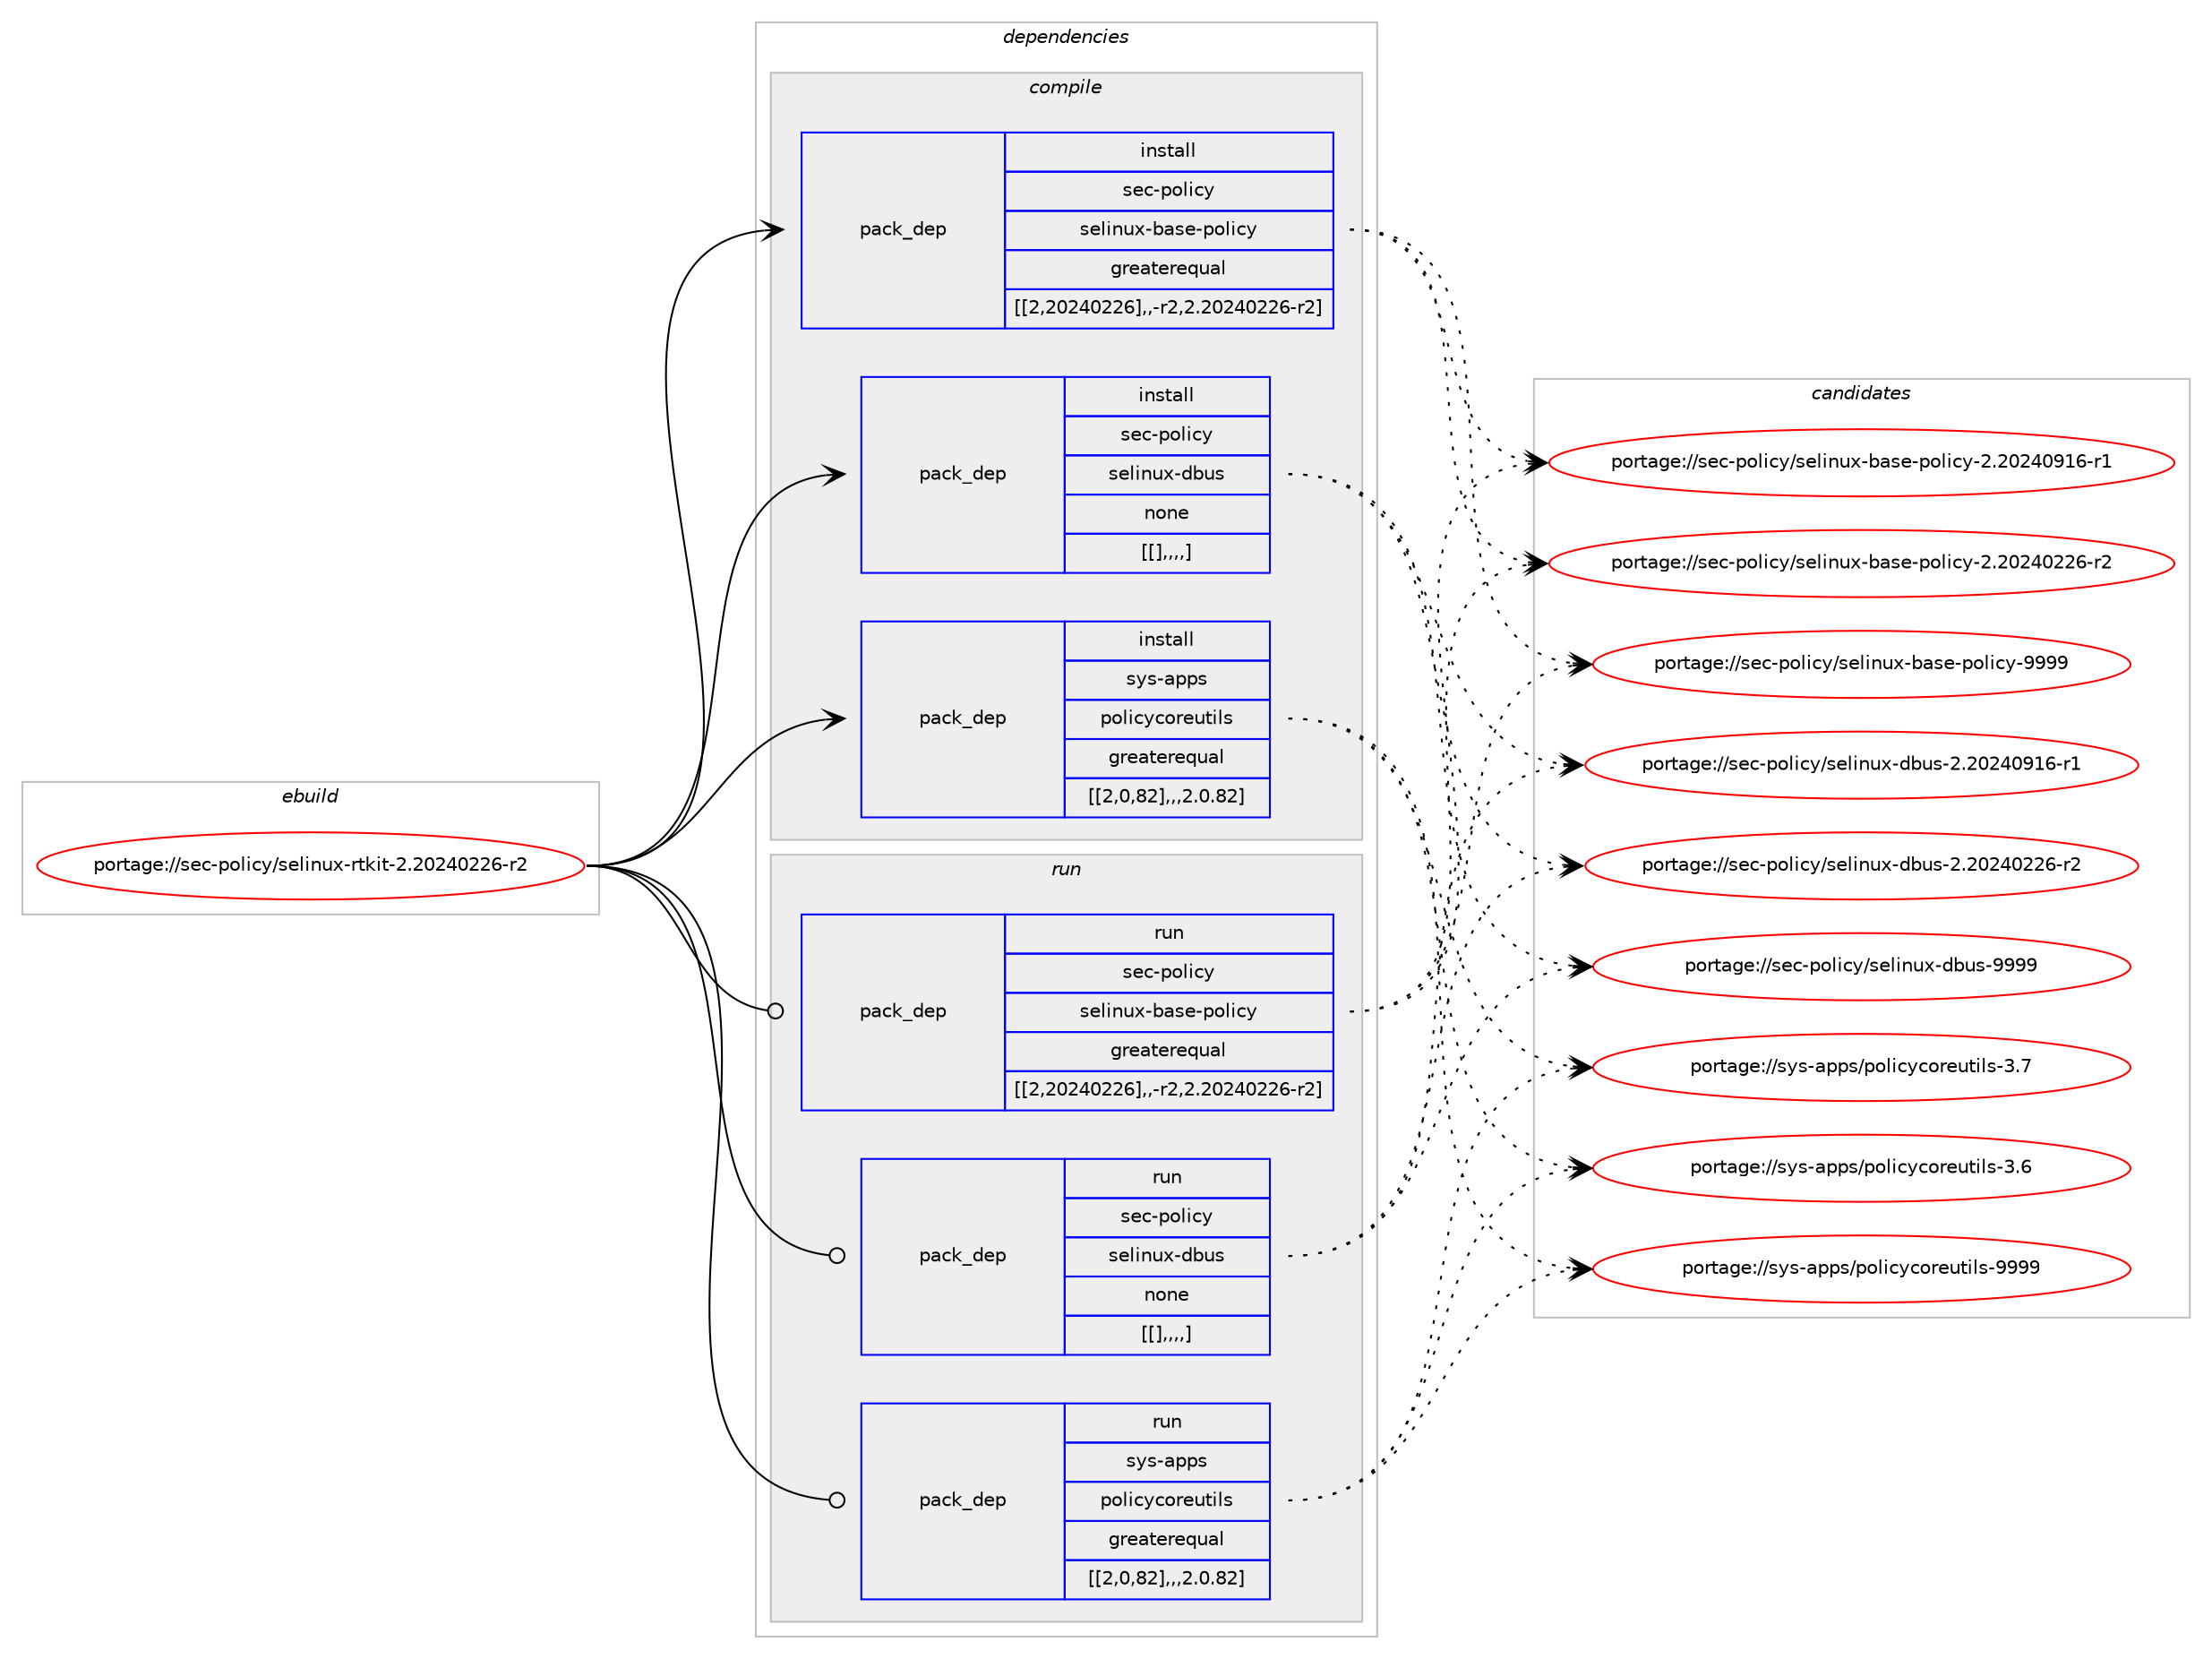 digraph prolog {

# *************
# Graph options
# *************

newrank=true;
concentrate=true;
compound=true;
graph [rankdir=LR,fontname=Helvetica,fontsize=10,ranksep=1.5];#, ranksep=2.5, nodesep=0.2];
edge  [arrowhead=vee];
node  [fontname=Helvetica,fontsize=10];

# **********
# The ebuild
# **********

subgraph cluster_leftcol {
color=gray;
label=<<i>ebuild</i>>;
id [label="portage://sec-policy/selinux-rtkit-2.20240226-r2", color=red, width=4, href="../sec-policy/selinux-rtkit-2.20240226-r2.svg"];
}

# ****************
# The dependencies
# ****************

subgraph cluster_midcol {
color=gray;
label=<<i>dependencies</i>>;
subgraph cluster_compile {
fillcolor="#eeeeee";
style=filled;
label=<<i>compile</i>>;
subgraph pack320422 {
dependency440412 [label=<<TABLE BORDER="0" CELLBORDER="1" CELLSPACING="0" CELLPADDING="4" WIDTH="220"><TR><TD ROWSPAN="6" CELLPADDING="30">pack_dep</TD></TR><TR><TD WIDTH="110">install</TD></TR><TR><TD>sec-policy</TD></TR><TR><TD>selinux-base-policy</TD></TR><TR><TD>greaterequal</TD></TR><TR><TD>[[2,20240226],,-r2,2.20240226-r2]</TD></TR></TABLE>>, shape=none, color=blue];
}
id:e -> dependency440412:w [weight=20,style="solid",arrowhead="vee"];
subgraph pack320424 {
dependency440415 [label=<<TABLE BORDER="0" CELLBORDER="1" CELLSPACING="0" CELLPADDING="4" WIDTH="220"><TR><TD ROWSPAN="6" CELLPADDING="30">pack_dep</TD></TR><TR><TD WIDTH="110">install</TD></TR><TR><TD>sec-policy</TD></TR><TR><TD>selinux-dbus</TD></TR><TR><TD>none</TD></TR><TR><TD>[[],,,,]</TD></TR></TABLE>>, shape=none, color=blue];
}
id:e -> dependency440415:w [weight=20,style="solid",arrowhead="vee"];
subgraph pack320427 {
dependency440417 [label=<<TABLE BORDER="0" CELLBORDER="1" CELLSPACING="0" CELLPADDING="4" WIDTH="220"><TR><TD ROWSPAN="6" CELLPADDING="30">pack_dep</TD></TR><TR><TD WIDTH="110">install</TD></TR><TR><TD>sys-apps</TD></TR><TR><TD>policycoreutils</TD></TR><TR><TD>greaterequal</TD></TR><TR><TD>[[2,0,82],,,2.0.82]</TD></TR></TABLE>>, shape=none, color=blue];
}
id:e -> dependency440417:w [weight=20,style="solid",arrowhead="vee"];
}
subgraph cluster_compileandrun {
fillcolor="#eeeeee";
style=filled;
label=<<i>compile and run</i>>;
}
subgraph cluster_run {
fillcolor="#eeeeee";
style=filled;
label=<<i>run</i>>;
subgraph pack320429 {
dependency440419 [label=<<TABLE BORDER="0" CELLBORDER="1" CELLSPACING="0" CELLPADDING="4" WIDTH="220"><TR><TD ROWSPAN="6" CELLPADDING="30">pack_dep</TD></TR><TR><TD WIDTH="110">run</TD></TR><TR><TD>sec-policy</TD></TR><TR><TD>selinux-base-policy</TD></TR><TR><TD>greaterequal</TD></TR><TR><TD>[[2,20240226],,-r2,2.20240226-r2]</TD></TR></TABLE>>, shape=none, color=blue];
}
id:e -> dependency440419:w [weight=20,style="solid",arrowhead="odot"];
subgraph pack320431 {
dependency440421 [label=<<TABLE BORDER="0" CELLBORDER="1" CELLSPACING="0" CELLPADDING="4" WIDTH="220"><TR><TD ROWSPAN="6" CELLPADDING="30">pack_dep</TD></TR><TR><TD WIDTH="110">run</TD></TR><TR><TD>sec-policy</TD></TR><TR><TD>selinux-dbus</TD></TR><TR><TD>none</TD></TR><TR><TD>[[],,,,]</TD></TR></TABLE>>, shape=none, color=blue];
}
id:e -> dependency440421:w [weight=20,style="solid",arrowhead="odot"];
subgraph pack320432 {
dependency440422 [label=<<TABLE BORDER="0" CELLBORDER="1" CELLSPACING="0" CELLPADDING="4" WIDTH="220"><TR><TD ROWSPAN="6" CELLPADDING="30">pack_dep</TD></TR><TR><TD WIDTH="110">run</TD></TR><TR><TD>sys-apps</TD></TR><TR><TD>policycoreutils</TD></TR><TR><TD>greaterequal</TD></TR><TR><TD>[[2,0,82],,,2.0.82]</TD></TR></TABLE>>, shape=none, color=blue];
}
id:e -> dependency440422:w [weight=20,style="solid",arrowhead="odot"];
}
}

# **************
# The candidates
# **************

subgraph cluster_choices {
rank=same;
color=gray;
label=<<i>candidates</i>>;

subgraph choice320419 {
color=black;
nodesep=1;
choice1151019945112111108105991214711510110810511011712045989711510145112111108105991214557575757 [label="portage://sec-policy/selinux-base-policy-9999", color=red, width=4,href="../sec-policy/selinux-base-policy-9999.svg"];
choice11510199451121111081059912147115101108105110117120459897115101451121111081059912145504650485052485749544511449 [label="portage://sec-policy/selinux-base-policy-2.20240916-r1", color=red, width=4,href="../sec-policy/selinux-base-policy-2.20240916-r1.svg"];
choice11510199451121111081059912147115101108105110117120459897115101451121111081059912145504650485052485050544511450 [label="portage://sec-policy/selinux-base-policy-2.20240226-r2", color=red, width=4,href="../sec-policy/selinux-base-policy-2.20240226-r2.svg"];
dependency440412:e -> choice1151019945112111108105991214711510110810511011712045989711510145112111108105991214557575757:w [style=dotted,weight="100"];
dependency440412:e -> choice11510199451121111081059912147115101108105110117120459897115101451121111081059912145504650485052485749544511449:w [style=dotted,weight="100"];
dependency440412:e -> choice11510199451121111081059912147115101108105110117120459897115101451121111081059912145504650485052485050544511450:w [style=dotted,weight="100"];
}
subgraph choice320422 {
color=black;
nodesep=1;
choice1151019945112111108105991214711510110810511011712045100981171154557575757 [label="portage://sec-policy/selinux-dbus-9999", color=red, width=4,href="../sec-policy/selinux-dbus-9999.svg"];
choice11510199451121111081059912147115101108105110117120451009811711545504650485052485749544511449 [label="portage://sec-policy/selinux-dbus-2.20240916-r1", color=red, width=4,href="../sec-policy/selinux-dbus-2.20240916-r1.svg"];
choice11510199451121111081059912147115101108105110117120451009811711545504650485052485050544511450 [label="portage://sec-policy/selinux-dbus-2.20240226-r2", color=red, width=4,href="../sec-policy/selinux-dbus-2.20240226-r2.svg"];
dependency440415:e -> choice1151019945112111108105991214711510110810511011712045100981171154557575757:w [style=dotted,weight="100"];
dependency440415:e -> choice11510199451121111081059912147115101108105110117120451009811711545504650485052485749544511449:w [style=dotted,weight="100"];
dependency440415:e -> choice11510199451121111081059912147115101108105110117120451009811711545504650485052485050544511450:w [style=dotted,weight="100"];
}
subgraph choice320426 {
color=black;
nodesep=1;
choice11512111545971121121154711211110810599121991111141011171161051081154557575757 [label="portage://sys-apps/policycoreutils-9999", color=red, width=4,href="../sys-apps/policycoreutils-9999.svg"];
choice115121115459711211211547112111108105991219911111410111711610510811545514655 [label="portage://sys-apps/policycoreutils-3.7", color=red, width=4,href="../sys-apps/policycoreutils-3.7.svg"];
choice115121115459711211211547112111108105991219911111410111711610510811545514654 [label="portage://sys-apps/policycoreutils-3.6", color=red, width=4,href="../sys-apps/policycoreutils-3.6.svg"];
dependency440417:e -> choice11512111545971121121154711211110810599121991111141011171161051081154557575757:w [style=dotted,weight="100"];
dependency440417:e -> choice115121115459711211211547112111108105991219911111410111711610510811545514655:w [style=dotted,weight="100"];
dependency440417:e -> choice115121115459711211211547112111108105991219911111410111711610510811545514654:w [style=dotted,weight="100"];
}
subgraph choice320429 {
color=black;
nodesep=1;
choice1151019945112111108105991214711510110810511011712045989711510145112111108105991214557575757 [label="portage://sec-policy/selinux-base-policy-9999", color=red, width=4,href="../sec-policy/selinux-base-policy-9999.svg"];
choice11510199451121111081059912147115101108105110117120459897115101451121111081059912145504650485052485749544511449 [label="portage://sec-policy/selinux-base-policy-2.20240916-r1", color=red, width=4,href="../sec-policy/selinux-base-policy-2.20240916-r1.svg"];
choice11510199451121111081059912147115101108105110117120459897115101451121111081059912145504650485052485050544511450 [label="portage://sec-policy/selinux-base-policy-2.20240226-r2", color=red, width=4,href="../sec-policy/selinux-base-policy-2.20240226-r2.svg"];
dependency440419:e -> choice1151019945112111108105991214711510110810511011712045989711510145112111108105991214557575757:w [style=dotted,weight="100"];
dependency440419:e -> choice11510199451121111081059912147115101108105110117120459897115101451121111081059912145504650485052485749544511449:w [style=dotted,weight="100"];
dependency440419:e -> choice11510199451121111081059912147115101108105110117120459897115101451121111081059912145504650485052485050544511450:w [style=dotted,weight="100"];
}
subgraph choice320435 {
color=black;
nodesep=1;
choice1151019945112111108105991214711510110810511011712045100981171154557575757 [label="portage://sec-policy/selinux-dbus-9999", color=red, width=4,href="../sec-policy/selinux-dbus-9999.svg"];
choice11510199451121111081059912147115101108105110117120451009811711545504650485052485749544511449 [label="portage://sec-policy/selinux-dbus-2.20240916-r1", color=red, width=4,href="../sec-policy/selinux-dbus-2.20240916-r1.svg"];
choice11510199451121111081059912147115101108105110117120451009811711545504650485052485050544511450 [label="portage://sec-policy/selinux-dbus-2.20240226-r2", color=red, width=4,href="../sec-policy/selinux-dbus-2.20240226-r2.svg"];
dependency440421:e -> choice1151019945112111108105991214711510110810511011712045100981171154557575757:w [style=dotted,weight="100"];
dependency440421:e -> choice11510199451121111081059912147115101108105110117120451009811711545504650485052485749544511449:w [style=dotted,weight="100"];
dependency440421:e -> choice11510199451121111081059912147115101108105110117120451009811711545504650485052485050544511450:w [style=dotted,weight="100"];
}
subgraph choice320437 {
color=black;
nodesep=1;
choice11512111545971121121154711211110810599121991111141011171161051081154557575757 [label="portage://sys-apps/policycoreutils-9999", color=red, width=4,href="../sys-apps/policycoreutils-9999.svg"];
choice115121115459711211211547112111108105991219911111410111711610510811545514655 [label="portage://sys-apps/policycoreutils-3.7", color=red, width=4,href="../sys-apps/policycoreutils-3.7.svg"];
choice115121115459711211211547112111108105991219911111410111711610510811545514654 [label="portage://sys-apps/policycoreutils-3.6", color=red, width=4,href="../sys-apps/policycoreutils-3.6.svg"];
dependency440422:e -> choice11512111545971121121154711211110810599121991111141011171161051081154557575757:w [style=dotted,weight="100"];
dependency440422:e -> choice115121115459711211211547112111108105991219911111410111711610510811545514655:w [style=dotted,weight="100"];
dependency440422:e -> choice115121115459711211211547112111108105991219911111410111711610510811545514654:w [style=dotted,weight="100"];
}
}

}
